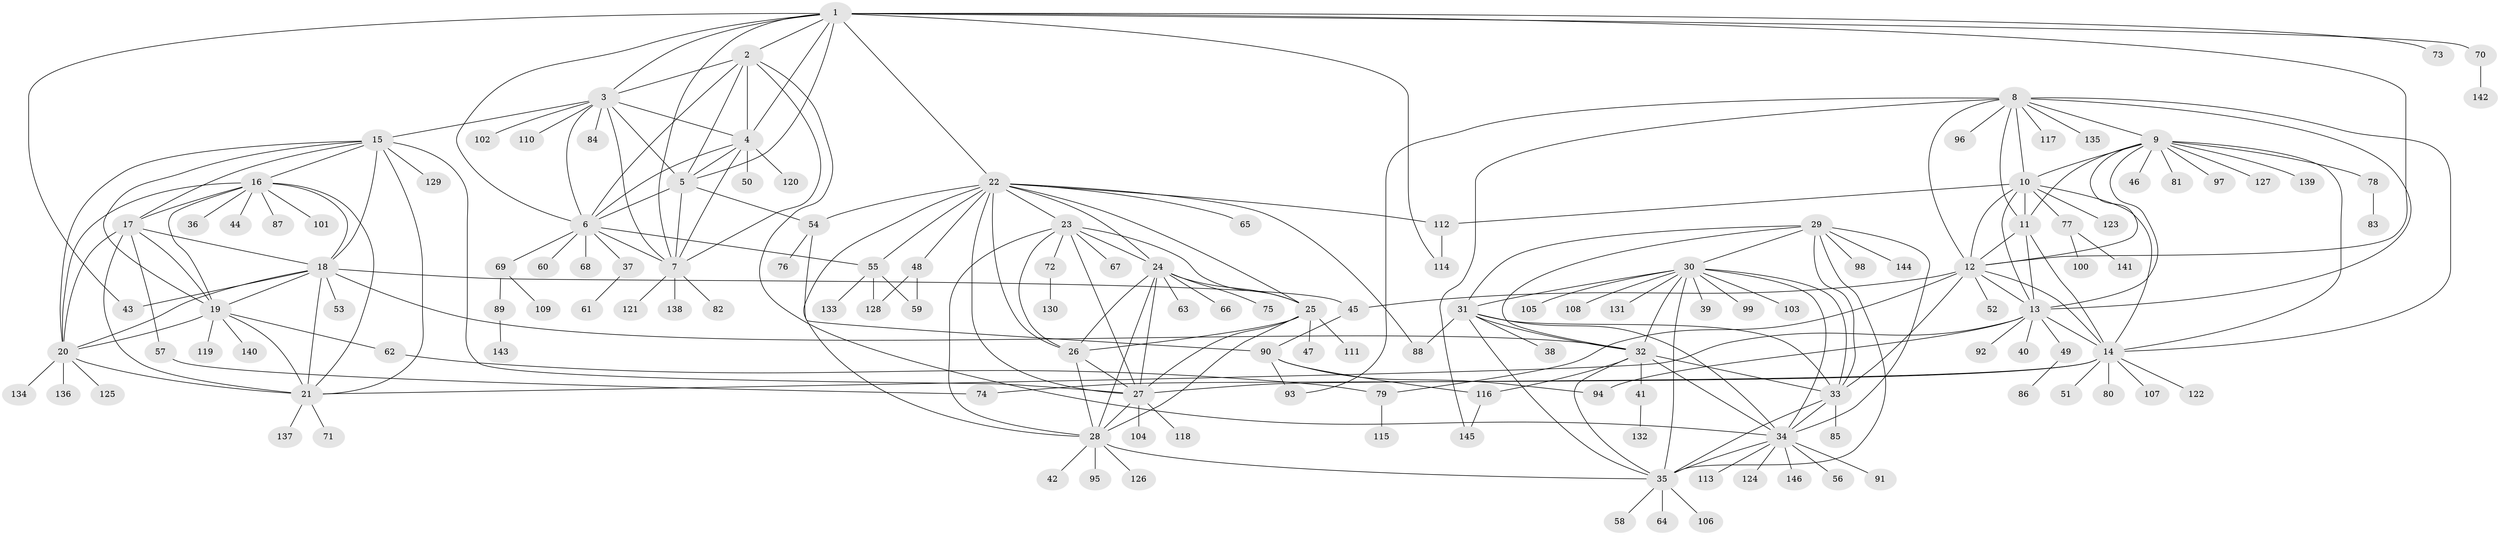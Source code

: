 // coarse degree distribution, {7: 0.056818181818181816, 9: 0.07954545454545454, 3: 0.045454545454545456, 10: 0.011363636363636364, 1: 0.6022727272727273, 8: 0.045454545454545456, 5: 0.056818181818181816, 2: 0.06818181818181818, 11: 0.022727272727272728, 6: 0.011363636363636364}
// Generated by graph-tools (version 1.1) at 2025/37/03/04/25 23:37:45]
// undirected, 146 vertices, 242 edges
graph export_dot {
  node [color=gray90,style=filled];
  1;
  2;
  3;
  4;
  5;
  6;
  7;
  8;
  9;
  10;
  11;
  12;
  13;
  14;
  15;
  16;
  17;
  18;
  19;
  20;
  21;
  22;
  23;
  24;
  25;
  26;
  27;
  28;
  29;
  30;
  31;
  32;
  33;
  34;
  35;
  36;
  37;
  38;
  39;
  40;
  41;
  42;
  43;
  44;
  45;
  46;
  47;
  48;
  49;
  50;
  51;
  52;
  53;
  54;
  55;
  56;
  57;
  58;
  59;
  60;
  61;
  62;
  63;
  64;
  65;
  66;
  67;
  68;
  69;
  70;
  71;
  72;
  73;
  74;
  75;
  76;
  77;
  78;
  79;
  80;
  81;
  82;
  83;
  84;
  85;
  86;
  87;
  88;
  89;
  90;
  91;
  92;
  93;
  94;
  95;
  96;
  97;
  98;
  99;
  100;
  101;
  102;
  103;
  104;
  105;
  106;
  107;
  108;
  109;
  110;
  111;
  112;
  113;
  114;
  115;
  116;
  117;
  118;
  119;
  120;
  121;
  122;
  123;
  124;
  125;
  126;
  127;
  128;
  129;
  130;
  131;
  132;
  133;
  134;
  135;
  136;
  137;
  138;
  139;
  140;
  141;
  142;
  143;
  144;
  145;
  146;
  1 -- 2;
  1 -- 3;
  1 -- 4;
  1 -- 5;
  1 -- 6;
  1 -- 7;
  1 -- 12;
  1 -- 22;
  1 -- 43;
  1 -- 70;
  1 -- 73;
  1 -- 114;
  2 -- 3;
  2 -- 4;
  2 -- 5;
  2 -- 6;
  2 -- 7;
  2 -- 34;
  3 -- 4;
  3 -- 5;
  3 -- 6;
  3 -- 7;
  3 -- 15;
  3 -- 84;
  3 -- 102;
  3 -- 110;
  4 -- 5;
  4 -- 6;
  4 -- 7;
  4 -- 50;
  4 -- 120;
  5 -- 6;
  5 -- 7;
  5 -- 54;
  6 -- 7;
  6 -- 37;
  6 -- 55;
  6 -- 60;
  6 -- 68;
  6 -- 69;
  7 -- 82;
  7 -- 121;
  7 -- 138;
  8 -- 9;
  8 -- 10;
  8 -- 11;
  8 -- 12;
  8 -- 13;
  8 -- 14;
  8 -- 93;
  8 -- 96;
  8 -- 117;
  8 -- 135;
  8 -- 145;
  9 -- 10;
  9 -- 11;
  9 -- 12;
  9 -- 13;
  9 -- 14;
  9 -- 46;
  9 -- 78;
  9 -- 81;
  9 -- 97;
  9 -- 127;
  9 -- 139;
  10 -- 11;
  10 -- 12;
  10 -- 13;
  10 -- 14;
  10 -- 77;
  10 -- 112;
  10 -- 123;
  11 -- 12;
  11 -- 13;
  11 -- 14;
  12 -- 13;
  12 -- 14;
  12 -- 33;
  12 -- 45;
  12 -- 52;
  12 -- 79;
  13 -- 14;
  13 -- 21;
  13 -- 40;
  13 -- 49;
  13 -- 92;
  13 -- 94;
  14 -- 27;
  14 -- 51;
  14 -- 74;
  14 -- 80;
  14 -- 107;
  14 -- 122;
  15 -- 16;
  15 -- 17;
  15 -- 18;
  15 -- 19;
  15 -- 20;
  15 -- 21;
  15 -- 27;
  15 -- 129;
  16 -- 17;
  16 -- 18;
  16 -- 19;
  16 -- 20;
  16 -- 21;
  16 -- 36;
  16 -- 44;
  16 -- 87;
  16 -- 101;
  17 -- 18;
  17 -- 19;
  17 -- 20;
  17 -- 21;
  17 -- 57;
  18 -- 19;
  18 -- 20;
  18 -- 21;
  18 -- 32;
  18 -- 43;
  18 -- 45;
  18 -- 53;
  19 -- 20;
  19 -- 21;
  19 -- 62;
  19 -- 119;
  19 -- 140;
  20 -- 21;
  20 -- 125;
  20 -- 134;
  20 -- 136;
  21 -- 71;
  21 -- 137;
  22 -- 23;
  22 -- 24;
  22 -- 25;
  22 -- 26;
  22 -- 27;
  22 -- 28;
  22 -- 48;
  22 -- 54;
  22 -- 55;
  22 -- 65;
  22 -- 88;
  22 -- 112;
  23 -- 24;
  23 -- 25;
  23 -- 26;
  23 -- 27;
  23 -- 28;
  23 -- 67;
  23 -- 72;
  24 -- 25;
  24 -- 26;
  24 -- 27;
  24 -- 28;
  24 -- 63;
  24 -- 66;
  24 -- 75;
  25 -- 26;
  25 -- 27;
  25 -- 28;
  25 -- 47;
  25 -- 111;
  26 -- 27;
  26 -- 28;
  27 -- 28;
  27 -- 104;
  27 -- 118;
  28 -- 35;
  28 -- 42;
  28 -- 95;
  28 -- 126;
  29 -- 30;
  29 -- 31;
  29 -- 32;
  29 -- 33;
  29 -- 34;
  29 -- 35;
  29 -- 98;
  29 -- 144;
  30 -- 31;
  30 -- 32;
  30 -- 33;
  30 -- 34;
  30 -- 35;
  30 -- 39;
  30 -- 99;
  30 -- 103;
  30 -- 105;
  30 -- 108;
  30 -- 131;
  31 -- 32;
  31 -- 33;
  31 -- 34;
  31 -- 35;
  31 -- 38;
  31 -- 88;
  32 -- 33;
  32 -- 34;
  32 -- 35;
  32 -- 41;
  32 -- 116;
  33 -- 34;
  33 -- 35;
  33 -- 85;
  34 -- 35;
  34 -- 56;
  34 -- 91;
  34 -- 113;
  34 -- 124;
  34 -- 146;
  35 -- 58;
  35 -- 64;
  35 -- 106;
  37 -- 61;
  41 -- 132;
  45 -- 90;
  48 -- 59;
  48 -- 128;
  49 -- 86;
  54 -- 76;
  54 -- 90;
  55 -- 59;
  55 -- 128;
  55 -- 133;
  57 -- 74;
  62 -- 79;
  69 -- 89;
  69 -- 109;
  70 -- 142;
  72 -- 130;
  77 -- 100;
  77 -- 141;
  78 -- 83;
  79 -- 115;
  89 -- 143;
  90 -- 93;
  90 -- 94;
  90 -- 116;
  112 -- 114;
  116 -- 145;
}
